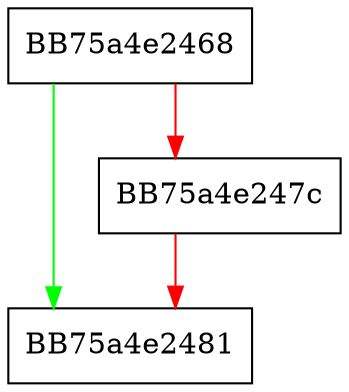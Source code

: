 digraph was_overwritten {
  node [shape="box"];
  graph [splines=ortho];
  BB75a4e2468 -> BB75a4e2481 [color="green"];
  BB75a4e2468 -> BB75a4e247c [color="red"];
  BB75a4e247c -> BB75a4e2481 [color="red"];
}